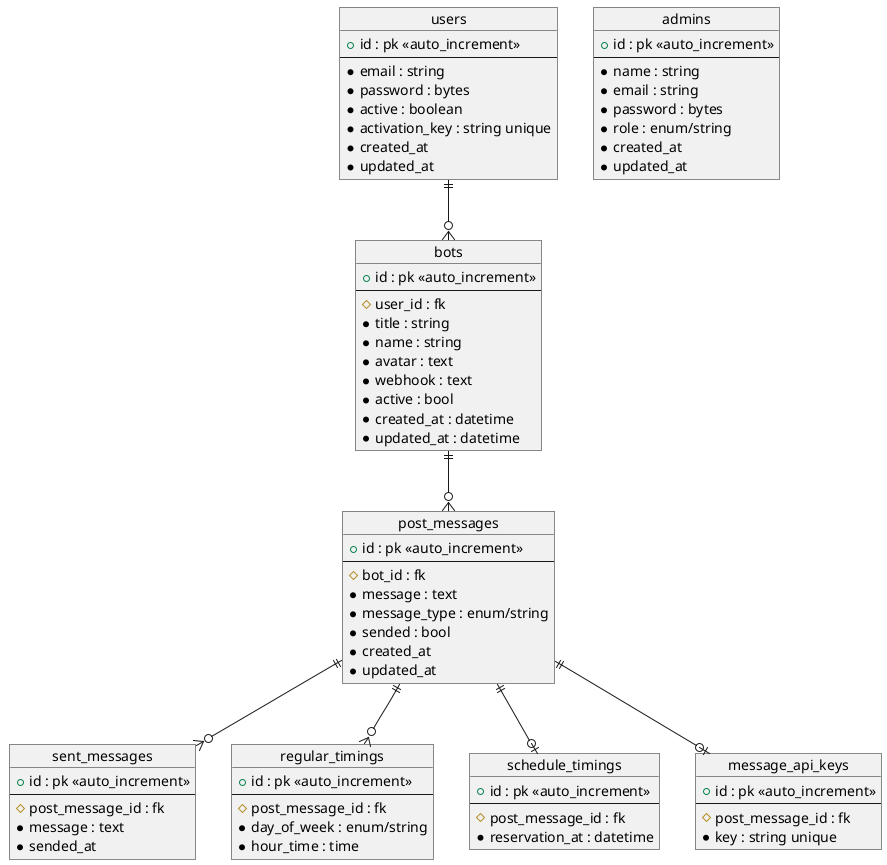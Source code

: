 @startuml er

object bots {
    + id : pk <<auto_increment>>
    --
    # user_id : fk
    * title : string
    * name : string
    * avatar : text
    * webhook : text
    * active : bool
    * created_at : datetime
    * updated_at : datetime
}

object post_messages {
    + id : pk <<auto_increment>>
    --
    # bot_id : fk
    * message : text
    * message_type : enum/string
    * sended : bool
    * created_at
    * updated_at
}

object sent_messages {
    + id : pk <<auto_increment>>
    --
    # post_message_id : fk
    * message : text
    * sended_at
}

object regular_timings {
    + id : pk <<auto_increment>>
    --
    # post_message_id : fk
    * day_of_week : enum/string
    * hour_time : time
}

object schedule_timings {
    + id : pk <<auto_increment>>
    --
    # post_message_id : fk
    * reservation_at : datetime
}

object message_api_keys {
    + id : pk <<auto_increment>>
    --
    # post_message_id : fk
    * key : string unique
}


object admins {
    + id : pk <<auto_increment>>
    --
    * name : string
    * email : string
    * password : bytes
    * role : enum/string
    * created_at
    * updated_at
}

object users {
    + id : pk <<auto_increment>>
    --
    * email : string
    * password : bytes
    * active : boolean
    * activation_key : string unique
    * created_at
    * updated_at
}

users ||--o{ bots
bots ||--o{ post_messages
post_messages ||--o{ regular_timings
post_messages ||--o| schedule_timings
post_messages ||--o| message_api_keys
post_messages ||--o{ sent_messages
@enduml
